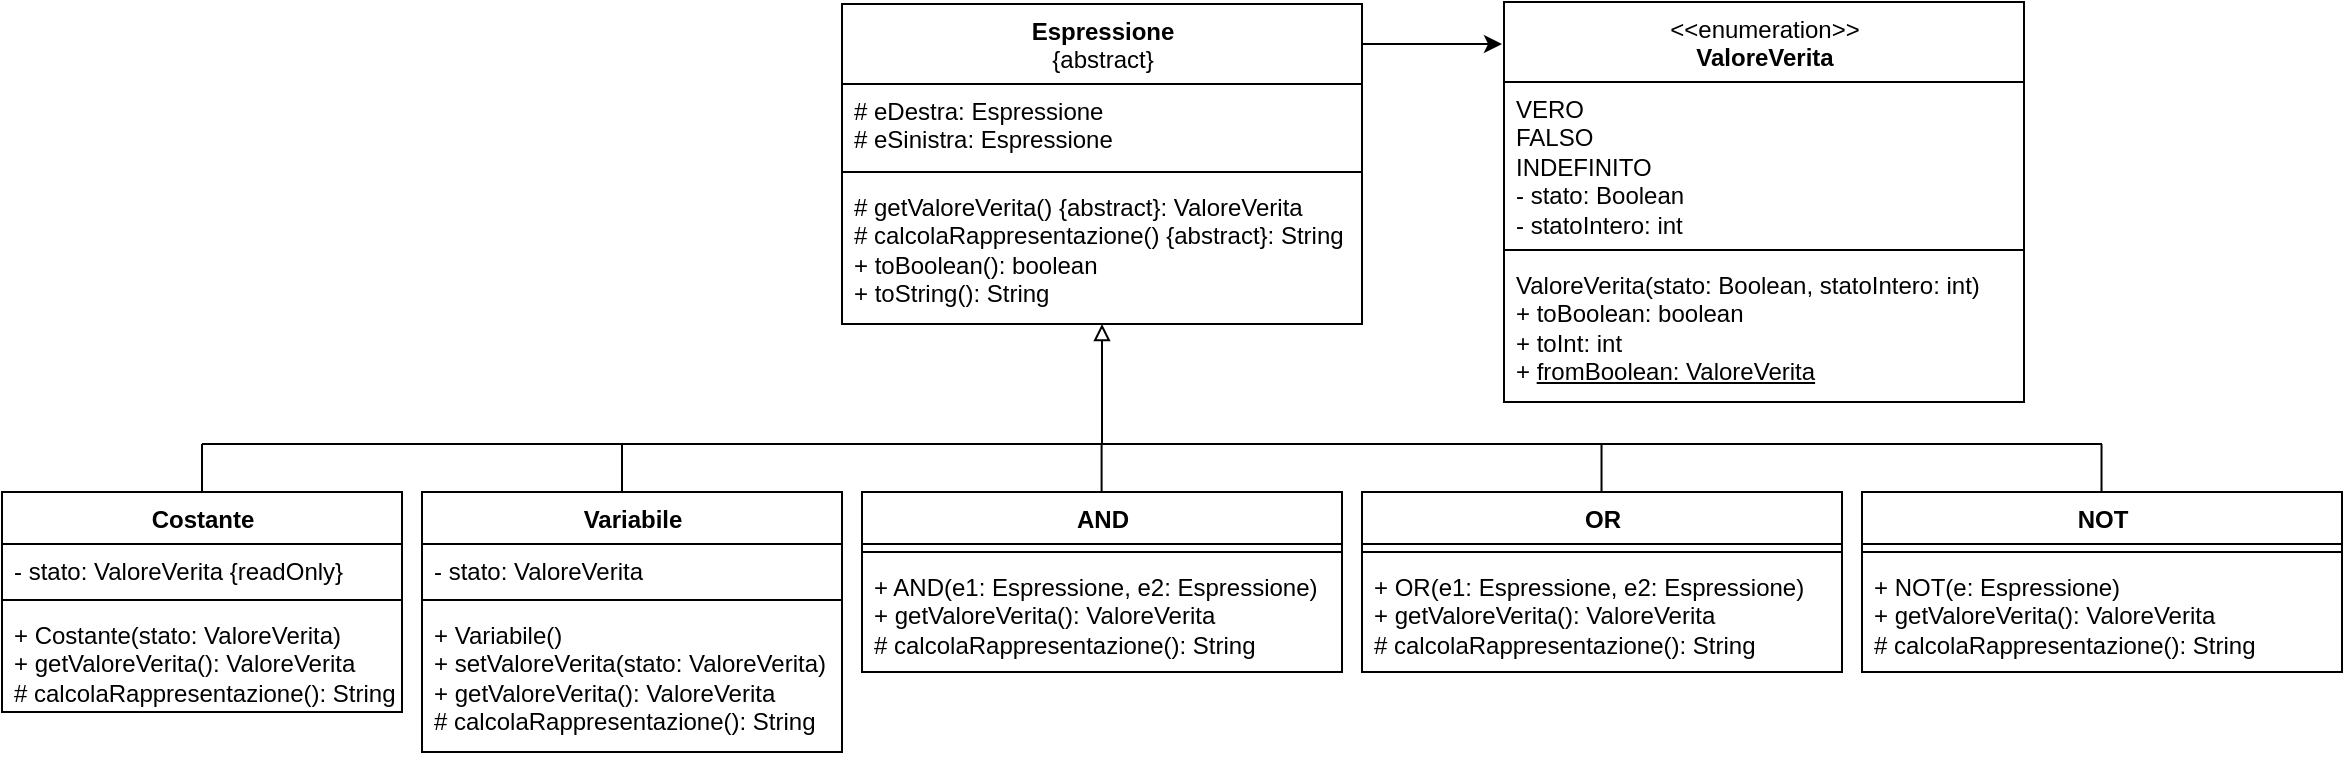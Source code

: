 <mxfile>
    <diagram id="X7ETs2pNKlWtcWO6aZhy" name="Page-1">
        <mxGraphModel dx="1273" dy="945" grid="1" gridSize="10" guides="1" tooltips="1" connect="1" arrows="1" fold="1" page="1" pageScale="1" pageWidth="827" pageHeight="1169" math="0" shadow="0">
            <root>
                <mxCell id="0"/>
                <mxCell id="1" parent="0"/>
                <mxCell id="2" value="&lt;b&gt;Espressione&lt;/b&gt;&lt;br&gt;{abstract}" style="swimlane;fontStyle=0;align=center;verticalAlign=top;childLayout=stackLayout;horizontal=1;startSize=40;horizontalStack=0;resizeParent=1;resizeParentMax=0;resizeLast=0;collapsible=0;marginBottom=0;html=1;" parent="1" vertex="1">
                    <mxGeometry x="666" y="170" width="260" height="160" as="geometry"/>
                </mxCell>
                <mxCell id="4" value="# eDestra: Espressione&lt;br&gt;# eSinistra: Espressione" style="text;html=1;strokeColor=none;fillColor=none;align=left;verticalAlign=top;spacingLeft=4;spacingRight=4;overflow=hidden;rotatable=0;points=[[0,0.5],[1,0.5]];portConstraint=eastwest;" parent="2" vertex="1">
                    <mxGeometry y="40" width="260" height="40" as="geometry"/>
                </mxCell>
                <mxCell id="7" value="" style="line;strokeWidth=1;fillColor=none;align=left;verticalAlign=middle;spacingTop=-1;spacingLeft=3;spacingRight=3;rotatable=0;labelPosition=right;points=[];portConstraint=eastwest;" parent="2" vertex="1">
                    <mxGeometry y="80" width="260" height="8" as="geometry"/>
                </mxCell>
                <mxCell id="9" value="# getValoreVerita() {abstract}:&amp;nbsp;ValoreVerita&lt;br&gt;# calcolaRappresentazione() {abstract}: String&lt;br&gt;+ toBoolean(): boolean&lt;br&gt;+ toString(): String" style="text;html=1;strokeColor=none;fillColor=none;align=left;verticalAlign=top;spacingLeft=4;spacingRight=4;overflow=hidden;rotatable=0;points=[[0,0.5],[1,0.5]];portConstraint=eastwest;" parent="2" vertex="1">
                    <mxGeometry y="88" width="260" height="72" as="geometry"/>
                </mxCell>
                <mxCell id="12" value="" style="endArrow=classic;html=1;exitX=1;exitY=0.125;exitDx=0;exitDy=0;exitPerimeter=0;" parent="1" source="2" edge="1">
                    <mxGeometry width="50" height="50" relative="1" as="geometry">
                        <mxPoint x="936" y="190" as="sourcePoint"/>
                        <mxPoint x="996" y="190" as="targetPoint"/>
                    </mxGeometry>
                </mxCell>
                <mxCell id="20" value="&lt;b&gt;Costante&lt;br&gt;&lt;/b&gt;" style="swimlane;fontStyle=0;align=center;verticalAlign=top;childLayout=stackLayout;horizontal=1;startSize=26;horizontalStack=0;resizeParent=1;resizeParentMax=0;resizeLast=0;collapsible=0;marginBottom=0;html=1;" vertex="1" parent="1">
                    <mxGeometry x="246" y="414" width="200" height="110" as="geometry"/>
                </mxCell>
                <mxCell id="21" value="- stato: ValoreVerita {readOnly}" style="text;html=1;strokeColor=none;fillColor=none;align=left;verticalAlign=top;spacingLeft=4;spacingRight=4;overflow=hidden;rotatable=0;points=[[0,0.5],[1,0.5]];portConstraint=eastwest;" vertex="1" parent="20">
                    <mxGeometry y="26" width="200" height="24" as="geometry"/>
                </mxCell>
                <mxCell id="22" value="" style="line;strokeWidth=1;fillColor=none;align=left;verticalAlign=middle;spacingTop=-1;spacingLeft=3;spacingRight=3;rotatable=0;labelPosition=right;points=[];portConstraint=eastwest;" vertex="1" parent="20">
                    <mxGeometry y="50" width="200" height="8" as="geometry"/>
                </mxCell>
                <mxCell id="23" value="+ Costante(stato: ValoreVerita)&lt;br&gt;+ getValoreVerita(): ValoreVerita&lt;br&gt;# calcolaRappresentazione(): String" style="text;html=1;strokeColor=none;fillColor=none;align=left;verticalAlign=top;spacingLeft=4;spacingRight=4;overflow=hidden;rotatable=0;points=[[0,0.5],[1,0.5]];portConstraint=eastwest;" vertex="1" parent="20">
                    <mxGeometry y="58" width="200" height="52" as="geometry"/>
                </mxCell>
                <mxCell id="24" value="&lt;b&gt;Variabile&lt;br&gt;&lt;/b&gt;" style="swimlane;fontStyle=0;align=center;verticalAlign=top;childLayout=stackLayout;horizontal=1;startSize=26;horizontalStack=0;resizeParent=1;resizeParentMax=0;resizeLast=0;collapsible=0;marginBottom=0;html=1;" vertex="1" parent="1">
                    <mxGeometry x="456" y="414" width="210" height="130" as="geometry"/>
                </mxCell>
                <mxCell id="25" value="- stato: ValoreVerita" style="text;html=1;strokeColor=none;fillColor=none;align=left;verticalAlign=top;spacingLeft=4;spacingRight=4;overflow=hidden;rotatable=0;points=[[0,0.5],[1,0.5]];portConstraint=eastwest;" vertex="1" parent="24">
                    <mxGeometry y="26" width="210" height="24" as="geometry"/>
                </mxCell>
                <mxCell id="26" value="" style="line;strokeWidth=1;fillColor=none;align=left;verticalAlign=middle;spacingTop=-1;spacingLeft=3;spacingRight=3;rotatable=0;labelPosition=right;points=[];portConstraint=eastwest;" vertex="1" parent="24">
                    <mxGeometry y="50" width="210" height="8" as="geometry"/>
                </mxCell>
                <mxCell id="27" value="+ Variabile()&lt;br&gt;+ setValoreVerita(stato: ValoreVerita)&lt;br&gt;+ getValoreVerita(): ValoreVerita&lt;br&gt;# calcolaRappresentazione(): String" style="text;html=1;strokeColor=none;fillColor=none;align=left;verticalAlign=top;spacingLeft=4;spacingRight=4;overflow=hidden;rotatable=0;points=[[0,0.5],[1,0.5]];portConstraint=eastwest;" vertex="1" parent="24">
                    <mxGeometry y="58" width="210" height="72" as="geometry"/>
                </mxCell>
                <mxCell id="28" value="&lt;b&gt;AND&lt;br&gt;&lt;/b&gt;" style="swimlane;fontStyle=0;align=center;verticalAlign=top;childLayout=stackLayout;horizontal=1;startSize=26;horizontalStack=0;resizeParent=1;resizeParentMax=0;resizeLast=0;collapsible=0;marginBottom=0;html=1;" vertex="1" parent="1">
                    <mxGeometry x="676" y="414" width="240" height="90" as="geometry"/>
                </mxCell>
                <mxCell id="30" value="" style="line;strokeWidth=1;fillColor=none;align=left;verticalAlign=middle;spacingTop=-1;spacingLeft=3;spacingRight=3;rotatable=0;labelPosition=right;points=[];portConstraint=eastwest;" vertex="1" parent="28">
                    <mxGeometry y="26" width="240" height="8" as="geometry"/>
                </mxCell>
                <mxCell id="31" value="+ AND(e1: Espressione, e2: Espressione)&lt;br&gt;+ getValoreVerita(): ValoreVerita&lt;br&gt;# calcolaRappresentazione(): String" style="text;html=1;strokeColor=none;fillColor=none;align=left;verticalAlign=top;spacingLeft=4;spacingRight=4;overflow=hidden;rotatable=0;points=[[0,0.5],[1,0.5]];portConstraint=eastwest;" vertex="1" parent="28">
                    <mxGeometry y="34" width="240" height="56" as="geometry"/>
                </mxCell>
                <mxCell id="32" value="&lt;b&gt;OR&lt;br&gt;&lt;/b&gt;" style="swimlane;fontStyle=0;align=center;verticalAlign=top;childLayout=stackLayout;horizontal=1;startSize=26;horizontalStack=0;resizeParent=1;resizeParentMax=0;resizeLast=0;collapsible=0;marginBottom=0;html=1;" vertex="1" parent="1">
                    <mxGeometry x="926" y="414" width="240" height="90" as="geometry"/>
                </mxCell>
                <mxCell id="33" value="" style="line;strokeWidth=1;fillColor=none;align=left;verticalAlign=middle;spacingTop=-1;spacingLeft=3;spacingRight=3;rotatable=0;labelPosition=right;points=[];portConstraint=eastwest;" vertex="1" parent="32">
                    <mxGeometry y="26" width="240" height="8" as="geometry"/>
                </mxCell>
                <mxCell id="34" value="+ OR(e1: Espressione, e2: Espressione)&lt;br&gt;+ getValoreVerita(): ValoreVerita&lt;br&gt;# calcolaRappresentazione(): String" style="text;html=1;strokeColor=none;fillColor=none;align=left;verticalAlign=top;spacingLeft=4;spacingRight=4;overflow=hidden;rotatable=0;points=[[0,0.5],[1,0.5]];portConstraint=eastwest;" vertex="1" parent="32">
                    <mxGeometry y="34" width="240" height="56" as="geometry"/>
                </mxCell>
                <mxCell id="35" value="&lt;b&gt;NOT&lt;br&gt;&lt;/b&gt;" style="swimlane;fontStyle=0;align=center;verticalAlign=top;childLayout=stackLayout;horizontal=1;startSize=26;horizontalStack=0;resizeParent=1;resizeParentMax=0;resizeLast=0;collapsible=0;marginBottom=0;html=1;" vertex="1" parent="1">
                    <mxGeometry x="1176" y="414" width="240" height="90" as="geometry"/>
                </mxCell>
                <mxCell id="36" value="" style="line;strokeWidth=1;fillColor=none;align=left;verticalAlign=middle;spacingTop=-1;spacingLeft=3;spacingRight=3;rotatable=0;labelPosition=right;points=[];portConstraint=eastwest;" vertex="1" parent="35">
                    <mxGeometry y="26" width="240" height="8" as="geometry"/>
                </mxCell>
                <mxCell id="37" value="+ NOT(e: Espressione)&lt;br&gt;+ getValoreVerita(): ValoreVerita&lt;br&gt;# calcolaRappresentazione(): String" style="text;html=1;strokeColor=none;fillColor=none;align=left;verticalAlign=top;spacingLeft=4;spacingRight=4;overflow=hidden;rotatable=0;points=[[0,0.5],[1,0.5]];portConstraint=eastwest;" vertex="1" parent="35">
                    <mxGeometry y="34" width="240" height="56" as="geometry"/>
                </mxCell>
                <mxCell id="38" value="" style="endArrow=block;html=1;endFill=0;" edge="1" parent="1">
                    <mxGeometry width="50" height="50" relative="1" as="geometry">
                        <mxPoint x="796" y="390" as="sourcePoint"/>
                        <mxPoint x="796" y="330" as="targetPoint"/>
                    </mxGeometry>
                </mxCell>
                <mxCell id="39" value="" style="endArrow=none;html=1;" edge="1" parent="1">
                    <mxGeometry width="50" height="50" relative="1" as="geometry">
                        <mxPoint x="346" y="390" as="sourcePoint"/>
                        <mxPoint x="1296" y="390" as="targetPoint"/>
                    </mxGeometry>
                </mxCell>
                <mxCell id="47" value="" style="endArrow=none;html=1;exitX=0.5;exitY=0;exitDx=0;exitDy=0;" edge="1" parent="1" source="20">
                    <mxGeometry width="50" height="50" relative="1" as="geometry">
                        <mxPoint x="456" y="450" as="sourcePoint"/>
                        <mxPoint x="346" y="390" as="targetPoint"/>
                    </mxGeometry>
                </mxCell>
                <mxCell id="48" value="" style="endArrow=none;html=1;exitX=0.5;exitY=0;exitDx=0;exitDy=0;" edge="1" parent="1">
                    <mxGeometry width="50" height="50" relative="1" as="geometry">
                        <mxPoint x="556" y="414" as="sourcePoint"/>
                        <mxPoint x="556" y="390" as="targetPoint"/>
                    </mxGeometry>
                </mxCell>
                <mxCell id="49" value="" style="endArrow=none;html=1;exitX=0.5;exitY=0;exitDx=0;exitDy=0;" edge="1" parent="1">
                    <mxGeometry width="50" height="50" relative="1" as="geometry">
                        <mxPoint x="795.8" y="414" as="sourcePoint"/>
                        <mxPoint x="795.8" y="390" as="targetPoint"/>
                    </mxGeometry>
                </mxCell>
                <mxCell id="50" value="" style="endArrow=none;html=1;exitX=0.5;exitY=0;exitDx=0;exitDy=0;" edge="1" parent="1">
                    <mxGeometry width="50" height="50" relative="1" as="geometry">
                        <mxPoint x="1045.76" y="414" as="sourcePoint"/>
                        <mxPoint x="1045.76" y="390" as="targetPoint"/>
                    </mxGeometry>
                </mxCell>
                <mxCell id="51" value="" style="endArrow=none;html=1;exitX=0.5;exitY=0;exitDx=0;exitDy=0;" edge="1" parent="1">
                    <mxGeometry width="50" height="50" relative="1" as="geometry">
                        <mxPoint x="1295.76" y="414" as="sourcePoint"/>
                        <mxPoint x="1295.76" y="390" as="targetPoint"/>
                    </mxGeometry>
                </mxCell>
                <mxCell id="86" value="&amp;lt;&amp;lt;enumeration&amp;gt;&amp;gt;&lt;b&gt;&lt;br&gt;ValoreVerita&lt;/b&gt;" style="swimlane;fontStyle=0;align=center;verticalAlign=top;childLayout=stackLayout;horizontal=1;startSize=40;horizontalStack=0;resizeParent=1;resizeParentMax=0;resizeLast=0;collapsible=0;marginBottom=0;html=1;" vertex="1" parent="1">
                    <mxGeometry x="997" y="169" width="260" height="200" as="geometry"/>
                </mxCell>
                <mxCell id="87" value="VERO&lt;br&gt;FALSO&lt;br&gt;INDEFINITO&lt;br&gt;- stato: Boolean&lt;br&gt;- statoIntero: int" style="text;html=1;strokeColor=none;fillColor=none;align=left;verticalAlign=top;spacingLeft=4;spacingRight=4;overflow=hidden;rotatable=0;points=[[0,0.5],[1,0.5]];portConstraint=eastwest;" vertex="1" parent="86">
                    <mxGeometry y="40" width="260" height="80" as="geometry"/>
                </mxCell>
                <mxCell id="88" value="" style="line;strokeWidth=1;fillColor=none;align=left;verticalAlign=middle;spacingTop=-1;spacingLeft=3;spacingRight=3;rotatable=0;labelPosition=right;points=[];portConstraint=eastwest;" vertex="1" parent="86">
                    <mxGeometry y="120" width="260" height="8" as="geometry"/>
                </mxCell>
                <mxCell id="89" value="ValoreVerita(stato: Boolean, statoIntero: int)&lt;br&gt;+ toBoolean: boolean&lt;br&gt;+ toInt: int&lt;br&gt;+ &lt;u&gt;fromBoolean: ValoreVerita&lt;/u&gt;" style="text;html=1;strokeColor=none;fillColor=none;align=left;verticalAlign=top;spacingLeft=4;spacingRight=4;overflow=hidden;rotatable=0;points=[[0,0.5],[1,0.5]];portConstraint=eastwest;" vertex="1" parent="86">
                    <mxGeometry y="128" width="260" height="72" as="geometry"/>
                </mxCell>
            </root>
        </mxGraphModel>
    </diagram>
</mxfile>